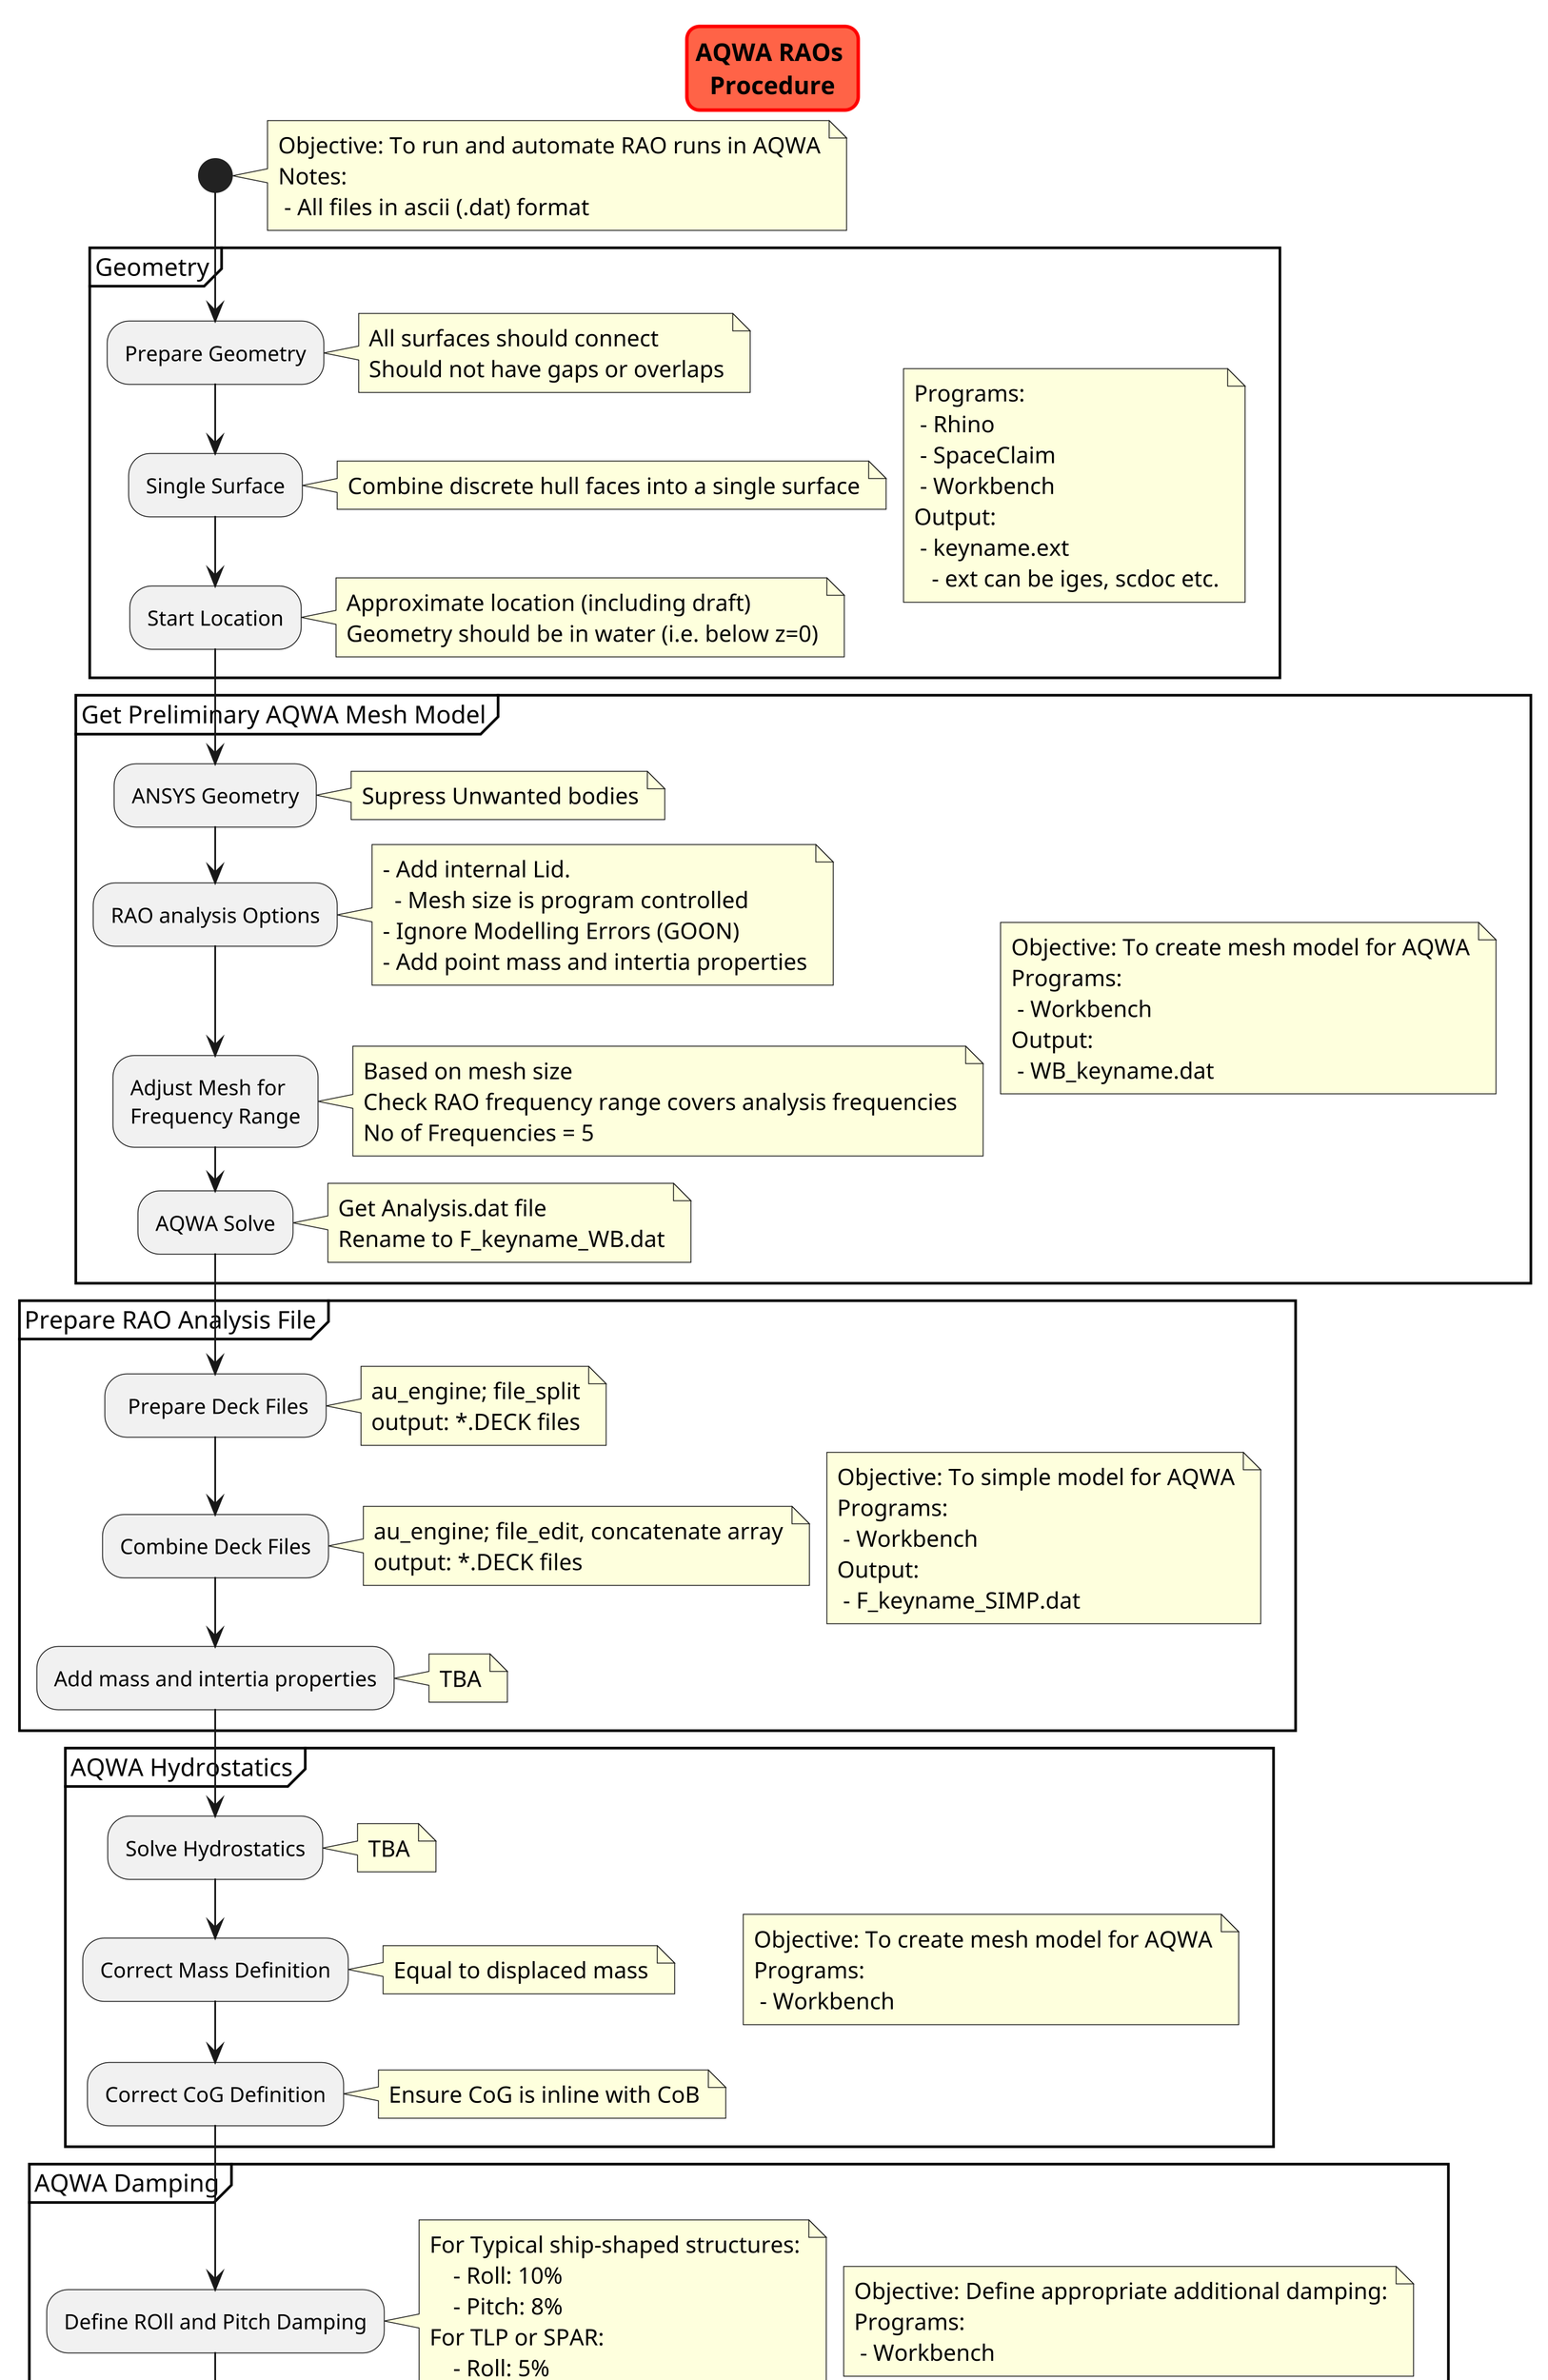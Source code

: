 @startuml aqwa_raos
scale 3
skinparam titleBorderRoundCorner 15
skinparam titleBorderThickness 2
skinparam titleBorderColor red
skinparam titleBackgroundColor Tomato

title AQWA RAOs \nProcedure

start

    note right
        Objective: To run and automate RAO runs in AQWA
        Notes:
         - All files in ascii (.dat) format
    end note

    partition "Geometry" {
            note right
                Programs:
                 - Rhino
                 - SpaceClaim
                 - Workbench
                Output: 
                 - keyname.ext
                   - ext can be iges, scdoc etc.
            end note

        :Prepare Geometry;
            note right
                All surfaces should connect
                Should not have gaps or overlaps
            end note

        :Single Surface;
            note right
                Combine discrete hull faces into a single surface
            end note

        :Start Location;
            note right
                Approximate location (including draft)
                Geometry should be in water (i.e. below z=0)
            end note

    }

    partition "Get Preliminary AQWA Mesh Model" {
            note right
                Objective: To create mesh model for AQWA
                Programs:
                 - Workbench
                Output: 
                 - WB_keyname.dat
            end note

        :ANSYS Geometry;
            note right
                Supress Unwanted bodies
            end note

        :RAO analysis Options;
            note right
                - Add internal Lid. 
                  - Mesh size is program controlled
                - Ignore Modelling Errors (GOON)
                - Add point mass and intertia properties
            end note

        :Adjust Mesh for
        Frequency Range;
            note right
                Based on mesh size
                Check RAO frequency range covers analysis frequencies
                No of Frequencies = 5
            end note


        :AQWA Solve;
            note right
                Get Analysis.dat file
                Rename to F_keyname_WB.dat
            end note

    }

    partition "Prepare RAO Analysis File" {
            note right
                Objective: To simple model for AQWA
                Programs:
                 - Workbench
                Output:
                 - F_keyname_SIMP.dat
            end note

        : Prepare Deck Files;
            note right
                au_engine; file_split
                output: *.DECK files
            end note

        :Combine Deck Files;
            note right
                au_engine; file_edit, concatenate array
                output: *.DECK files
            end note

        :Add mass and intertia properties;
            note right
                TBA
            end note

    }

    partition "AQWA Hydrostatics" {
            note right
                Objective: To create mesh model for AQWA
                Programs:
                 - Workbench
            end note

        :Solve Hydrostatics;
            note right
                TBA
            end note

        :Correct Mass Definition;
            note right
                Equal to displaced mass
            end note

        :Correct CoG Definition;
            note right
                Ensure CoG is inline with CoB
            end note

    }
    partition "AQWA Damping" {
            note right
                Objective: Define appropriate additional damping:
                Programs:
                 - Workbench
            end note

        :Define ROll and Pitch Damping;
            note right
                For Typical ship-shaped structures:
                    - Roll: 10%
                    - Pitch: 8%
                For TLP or SPAR:
                    - Roll: 5%
                    - Pitch: 5%
            end note

    }



    partition "AQWA Frequency - Comprehensive" {
            note right
                Programs:
                 - AQWA Command Line
            end note

        :Mesh size;
            note right
                Frequency resolution to identify peaks
                Frequency definition around peak
            end note

    }

    partition "AQWA Postprocess" {
            note right
                Programs:
                 - python digitalmodel
                 Output: 
                  - RAOs.xlsx
                  - .png
            end note

        :QA;
            note right
                Model: Basic checks
                RAOs: Amplitude and Phase checks
            end note

        :RAO Plot;
            note right
                DOF 1, 2, 3 (Headings 0, 45, 90)
                DOF 4, 5, 6 (Headings 0, 45, 90)
            end note

        :RAOs Comparison;
            note right
                ?
                ?
            end note

    }


stop

footer
%date("yyyy.MM.dd' at 'HH:mm")
%filename()
end footer

@enduml
